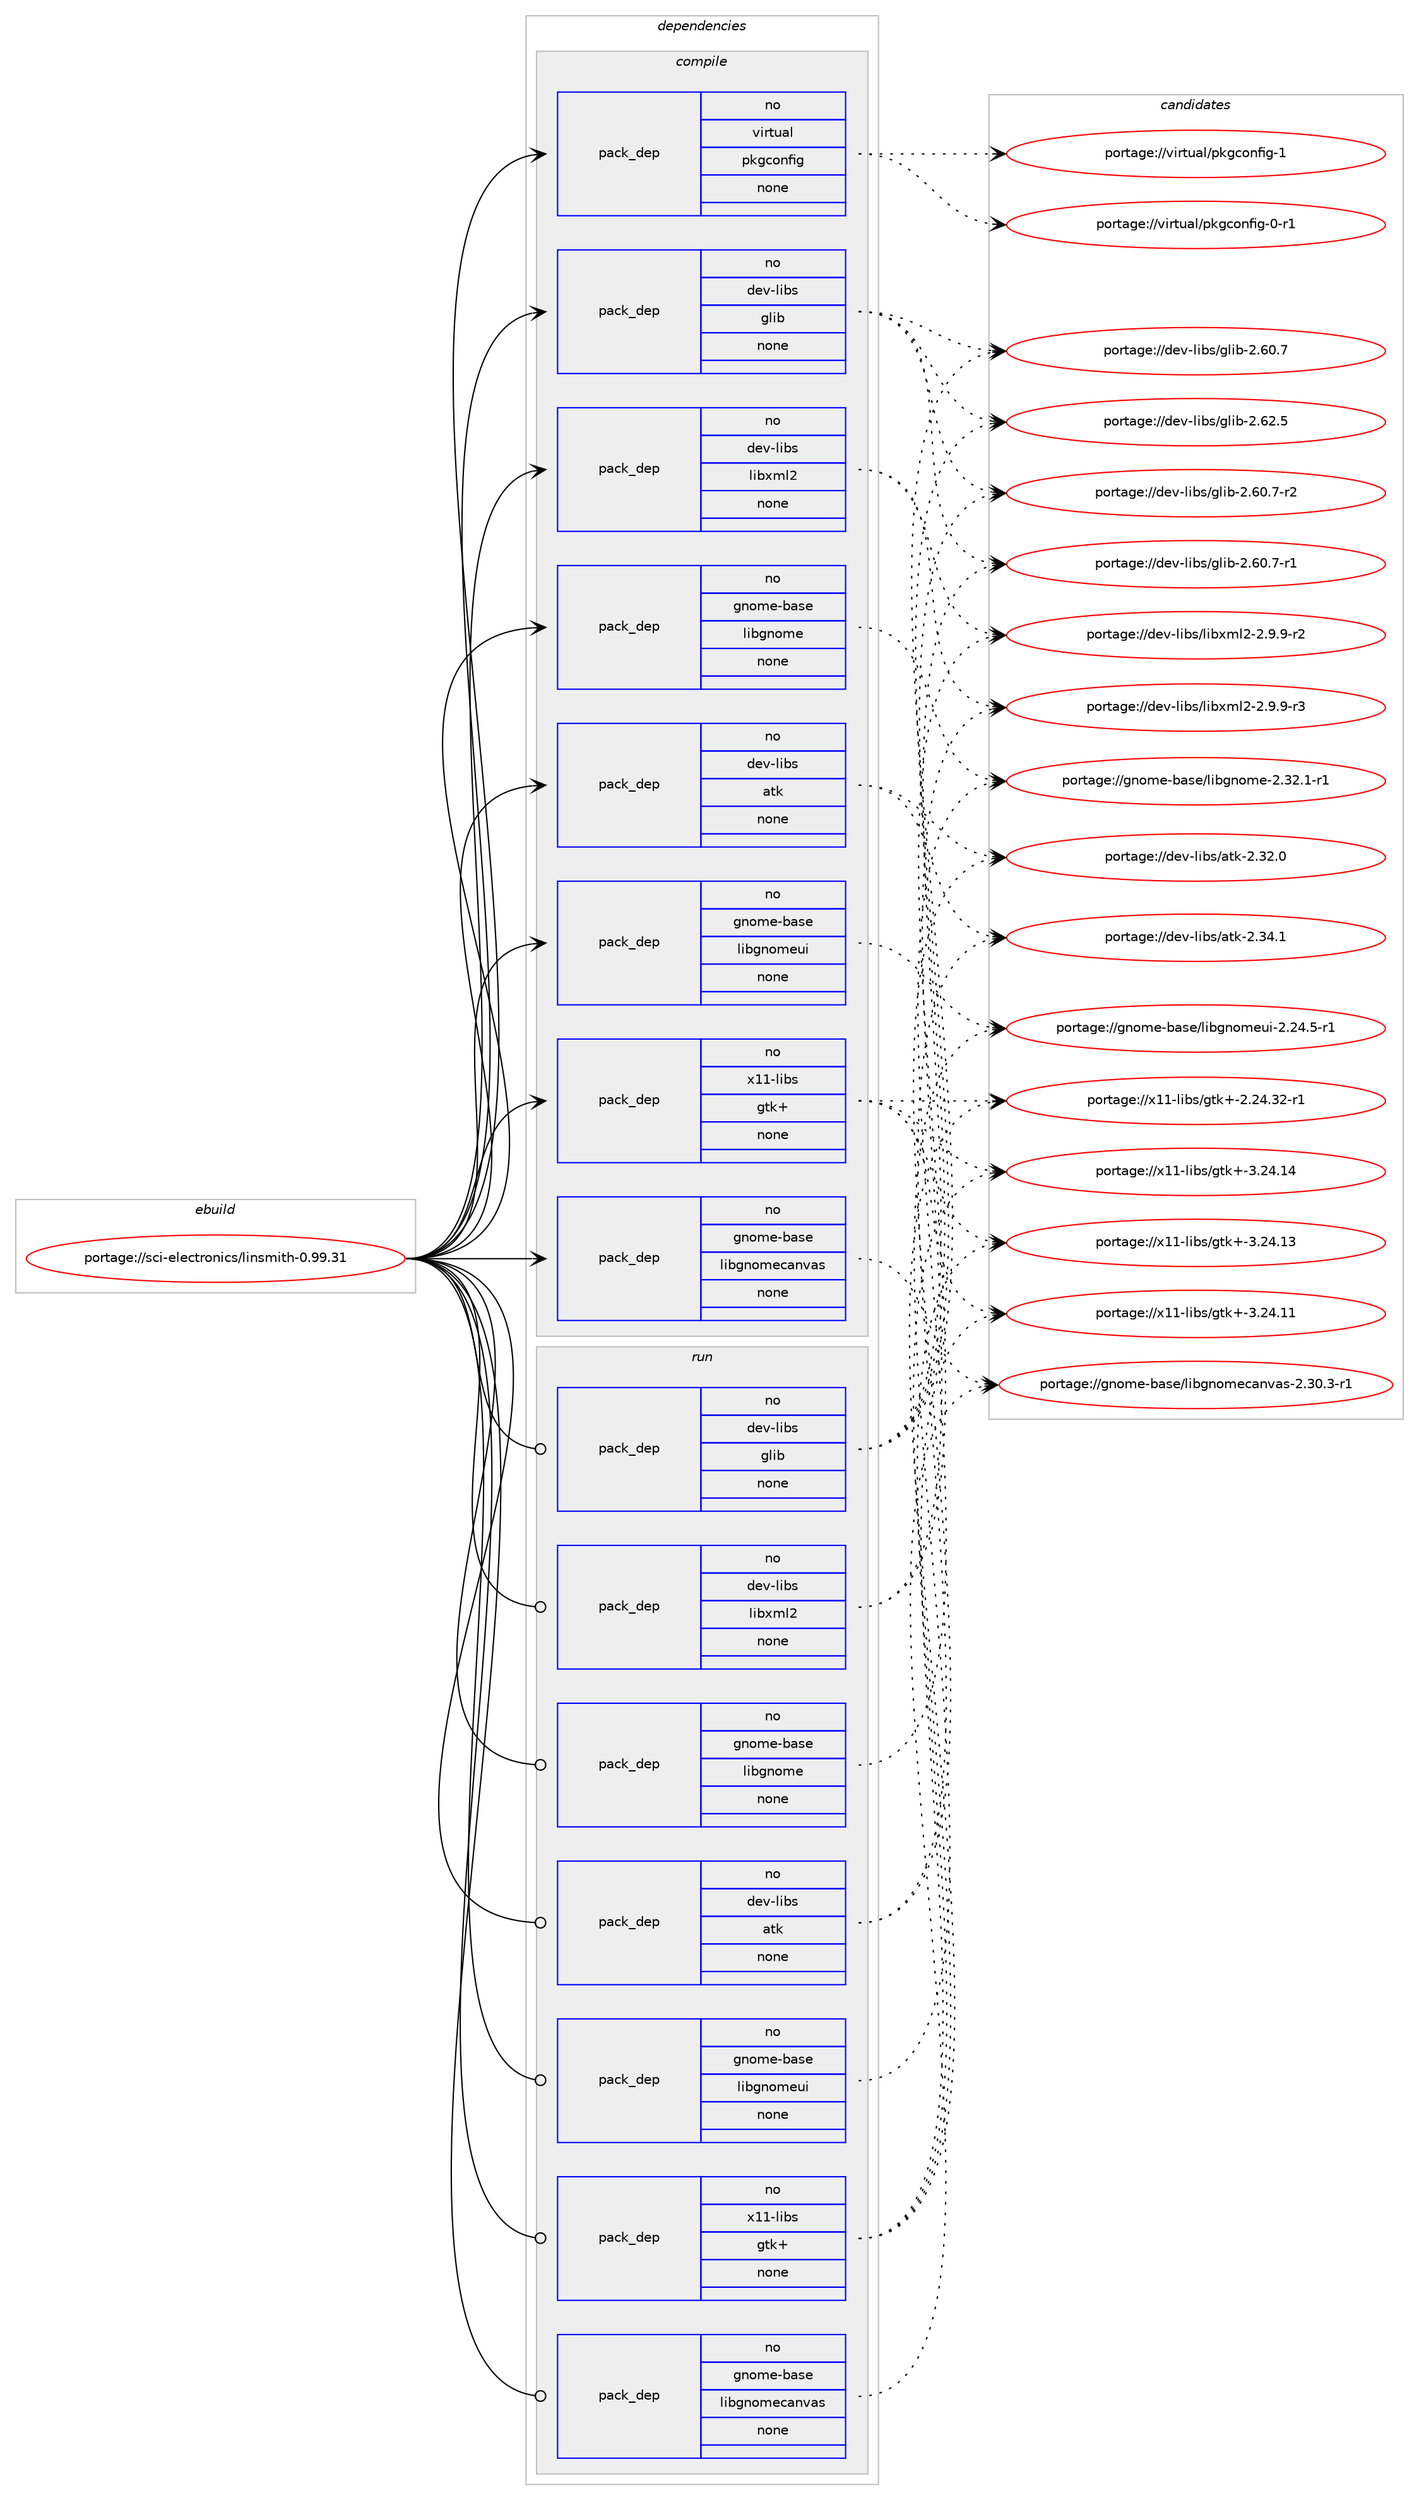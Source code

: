 digraph prolog {

# *************
# Graph options
# *************

newrank=true;
concentrate=true;
compound=true;
graph [rankdir=LR,fontname=Helvetica,fontsize=10,ranksep=1.5];#, ranksep=2.5, nodesep=0.2];
edge  [arrowhead=vee];
node  [fontname=Helvetica,fontsize=10];

# **********
# The ebuild
# **********

subgraph cluster_leftcol {
color=gray;
rank=same;
label=<<i>ebuild</i>>;
id [label="portage://sci-electronics/linsmith-0.99.31", color=red, width=4, href="../sci-electronics/linsmith-0.99.31.svg"];
}

# ****************
# The dependencies
# ****************

subgraph cluster_midcol {
color=gray;
label=<<i>dependencies</i>>;
subgraph cluster_compile {
fillcolor="#eeeeee";
style=filled;
label=<<i>compile</i>>;
subgraph pack32899 {
dependency41258 [label=<<TABLE BORDER="0" CELLBORDER="1" CELLSPACING="0" CELLPADDING="4" WIDTH="220"><TR><TD ROWSPAN="6" CELLPADDING="30">pack_dep</TD></TR><TR><TD WIDTH="110">no</TD></TR><TR><TD>dev-libs</TD></TR><TR><TD>atk</TD></TR><TR><TD>none</TD></TR><TR><TD></TD></TR></TABLE>>, shape=none, color=blue];
}
id:e -> dependency41258:w [weight=20,style="solid",arrowhead="vee"];
subgraph pack32900 {
dependency41259 [label=<<TABLE BORDER="0" CELLBORDER="1" CELLSPACING="0" CELLPADDING="4" WIDTH="220"><TR><TD ROWSPAN="6" CELLPADDING="30">pack_dep</TD></TR><TR><TD WIDTH="110">no</TD></TR><TR><TD>dev-libs</TD></TR><TR><TD>glib</TD></TR><TR><TD>none</TD></TR><TR><TD></TD></TR></TABLE>>, shape=none, color=blue];
}
id:e -> dependency41259:w [weight=20,style="solid",arrowhead="vee"];
subgraph pack32901 {
dependency41260 [label=<<TABLE BORDER="0" CELLBORDER="1" CELLSPACING="0" CELLPADDING="4" WIDTH="220"><TR><TD ROWSPAN="6" CELLPADDING="30">pack_dep</TD></TR><TR><TD WIDTH="110">no</TD></TR><TR><TD>dev-libs</TD></TR><TR><TD>libxml2</TD></TR><TR><TD>none</TD></TR><TR><TD></TD></TR></TABLE>>, shape=none, color=blue];
}
id:e -> dependency41260:w [weight=20,style="solid",arrowhead="vee"];
subgraph pack32902 {
dependency41261 [label=<<TABLE BORDER="0" CELLBORDER="1" CELLSPACING="0" CELLPADDING="4" WIDTH="220"><TR><TD ROWSPAN="6" CELLPADDING="30">pack_dep</TD></TR><TR><TD WIDTH="110">no</TD></TR><TR><TD>gnome-base</TD></TR><TR><TD>libgnome</TD></TR><TR><TD>none</TD></TR><TR><TD></TD></TR></TABLE>>, shape=none, color=blue];
}
id:e -> dependency41261:w [weight=20,style="solid",arrowhead="vee"];
subgraph pack32903 {
dependency41262 [label=<<TABLE BORDER="0" CELLBORDER="1" CELLSPACING="0" CELLPADDING="4" WIDTH="220"><TR><TD ROWSPAN="6" CELLPADDING="30">pack_dep</TD></TR><TR><TD WIDTH="110">no</TD></TR><TR><TD>gnome-base</TD></TR><TR><TD>libgnomecanvas</TD></TR><TR><TD>none</TD></TR><TR><TD></TD></TR></TABLE>>, shape=none, color=blue];
}
id:e -> dependency41262:w [weight=20,style="solid",arrowhead="vee"];
subgraph pack32904 {
dependency41263 [label=<<TABLE BORDER="0" CELLBORDER="1" CELLSPACING="0" CELLPADDING="4" WIDTH="220"><TR><TD ROWSPAN="6" CELLPADDING="30">pack_dep</TD></TR><TR><TD WIDTH="110">no</TD></TR><TR><TD>gnome-base</TD></TR><TR><TD>libgnomeui</TD></TR><TR><TD>none</TD></TR><TR><TD></TD></TR></TABLE>>, shape=none, color=blue];
}
id:e -> dependency41263:w [weight=20,style="solid",arrowhead="vee"];
subgraph pack32905 {
dependency41264 [label=<<TABLE BORDER="0" CELLBORDER="1" CELLSPACING="0" CELLPADDING="4" WIDTH="220"><TR><TD ROWSPAN="6" CELLPADDING="30">pack_dep</TD></TR><TR><TD WIDTH="110">no</TD></TR><TR><TD>virtual</TD></TR><TR><TD>pkgconfig</TD></TR><TR><TD>none</TD></TR><TR><TD></TD></TR></TABLE>>, shape=none, color=blue];
}
id:e -> dependency41264:w [weight=20,style="solid",arrowhead="vee"];
subgraph pack32906 {
dependency41265 [label=<<TABLE BORDER="0" CELLBORDER="1" CELLSPACING="0" CELLPADDING="4" WIDTH="220"><TR><TD ROWSPAN="6" CELLPADDING="30">pack_dep</TD></TR><TR><TD WIDTH="110">no</TD></TR><TR><TD>x11-libs</TD></TR><TR><TD>gtk+</TD></TR><TR><TD>none</TD></TR><TR><TD></TD></TR></TABLE>>, shape=none, color=blue];
}
id:e -> dependency41265:w [weight=20,style="solid",arrowhead="vee"];
}
subgraph cluster_compileandrun {
fillcolor="#eeeeee";
style=filled;
label=<<i>compile and run</i>>;
}
subgraph cluster_run {
fillcolor="#eeeeee";
style=filled;
label=<<i>run</i>>;
subgraph pack32907 {
dependency41266 [label=<<TABLE BORDER="0" CELLBORDER="1" CELLSPACING="0" CELLPADDING="4" WIDTH="220"><TR><TD ROWSPAN="6" CELLPADDING="30">pack_dep</TD></TR><TR><TD WIDTH="110">no</TD></TR><TR><TD>dev-libs</TD></TR><TR><TD>atk</TD></TR><TR><TD>none</TD></TR><TR><TD></TD></TR></TABLE>>, shape=none, color=blue];
}
id:e -> dependency41266:w [weight=20,style="solid",arrowhead="odot"];
subgraph pack32908 {
dependency41267 [label=<<TABLE BORDER="0" CELLBORDER="1" CELLSPACING="0" CELLPADDING="4" WIDTH="220"><TR><TD ROWSPAN="6" CELLPADDING="30">pack_dep</TD></TR><TR><TD WIDTH="110">no</TD></TR><TR><TD>dev-libs</TD></TR><TR><TD>glib</TD></TR><TR><TD>none</TD></TR><TR><TD></TD></TR></TABLE>>, shape=none, color=blue];
}
id:e -> dependency41267:w [weight=20,style="solid",arrowhead="odot"];
subgraph pack32909 {
dependency41268 [label=<<TABLE BORDER="0" CELLBORDER="1" CELLSPACING="0" CELLPADDING="4" WIDTH="220"><TR><TD ROWSPAN="6" CELLPADDING="30">pack_dep</TD></TR><TR><TD WIDTH="110">no</TD></TR><TR><TD>dev-libs</TD></TR><TR><TD>libxml2</TD></TR><TR><TD>none</TD></TR><TR><TD></TD></TR></TABLE>>, shape=none, color=blue];
}
id:e -> dependency41268:w [weight=20,style="solid",arrowhead="odot"];
subgraph pack32910 {
dependency41269 [label=<<TABLE BORDER="0" CELLBORDER="1" CELLSPACING="0" CELLPADDING="4" WIDTH="220"><TR><TD ROWSPAN="6" CELLPADDING="30">pack_dep</TD></TR><TR><TD WIDTH="110">no</TD></TR><TR><TD>gnome-base</TD></TR><TR><TD>libgnome</TD></TR><TR><TD>none</TD></TR><TR><TD></TD></TR></TABLE>>, shape=none, color=blue];
}
id:e -> dependency41269:w [weight=20,style="solid",arrowhead="odot"];
subgraph pack32911 {
dependency41270 [label=<<TABLE BORDER="0" CELLBORDER="1" CELLSPACING="0" CELLPADDING="4" WIDTH="220"><TR><TD ROWSPAN="6" CELLPADDING="30">pack_dep</TD></TR><TR><TD WIDTH="110">no</TD></TR><TR><TD>gnome-base</TD></TR><TR><TD>libgnomecanvas</TD></TR><TR><TD>none</TD></TR><TR><TD></TD></TR></TABLE>>, shape=none, color=blue];
}
id:e -> dependency41270:w [weight=20,style="solid",arrowhead="odot"];
subgraph pack32912 {
dependency41271 [label=<<TABLE BORDER="0" CELLBORDER="1" CELLSPACING="0" CELLPADDING="4" WIDTH="220"><TR><TD ROWSPAN="6" CELLPADDING="30">pack_dep</TD></TR><TR><TD WIDTH="110">no</TD></TR><TR><TD>gnome-base</TD></TR><TR><TD>libgnomeui</TD></TR><TR><TD>none</TD></TR><TR><TD></TD></TR></TABLE>>, shape=none, color=blue];
}
id:e -> dependency41271:w [weight=20,style="solid",arrowhead="odot"];
subgraph pack32913 {
dependency41272 [label=<<TABLE BORDER="0" CELLBORDER="1" CELLSPACING="0" CELLPADDING="4" WIDTH="220"><TR><TD ROWSPAN="6" CELLPADDING="30">pack_dep</TD></TR><TR><TD WIDTH="110">no</TD></TR><TR><TD>x11-libs</TD></TR><TR><TD>gtk+</TD></TR><TR><TD>none</TD></TR><TR><TD></TD></TR></TABLE>>, shape=none, color=blue];
}
id:e -> dependency41272:w [weight=20,style="solid",arrowhead="odot"];
}
}

# **************
# The candidates
# **************

subgraph cluster_choices {
rank=same;
color=gray;
label=<<i>candidates</i>>;

subgraph choice32899 {
color=black;
nodesep=1;
choice1001011184510810598115479711610745504651524649 [label="portage://dev-libs/atk-2.34.1", color=red, width=4,href="../dev-libs/atk-2.34.1.svg"];
choice1001011184510810598115479711610745504651504648 [label="portage://dev-libs/atk-2.32.0", color=red, width=4,href="../dev-libs/atk-2.32.0.svg"];
dependency41258:e -> choice1001011184510810598115479711610745504651524649:w [style=dotted,weight="100"];
dependency41258:e -> choice1001011184510810598115479711610745504651504648:w [style=dotted,weight="100"];
}
subgraph choice32900 {
color=black;
nodesep=1;
choice1001011184510810598115471031081059845504654504653 [label="portage://dev-libs/glib-2.62.5", color=red, width=4,href="../dev-libs/glib-2.62.5.svg"];
choice10010111845108105981154710310810598455046544846554511450 [label="portage://dev-libs/glib-2.60.7-r2", color=red, width=4,href="../dev-libs/glib-2.60.7-r2.svg"];
choice10010111845108105981154710310810598455046544846554511449 [label="portage://dev-libs/glib-2.60.7-r1", color=red, width=4,href="../dev-libs/glib-2.60.7-r1.svg"];
choice1001011184510810598115471031081059845504654484655 [label="portage://dev-libs/glib-2.60.7", color=red, width=4,href="../dev-libs/glib-2.60.7.svg"];
dependency41259:e -> choice1001011184510810598115471031081059845504654504653:w [style=dotted,weight="100"];
dependency41259:e -> choice10010111845108105981154710310810598455046544846554511450:w [style=dotted,weight="100"];
dependency41259:e -> choice10010111845108105981154710310810598455046544846554511449:w [style=dotted,weight="100"];
dependency41259:e -> choice1001011184510810598115471031081059845504654484655:w [style=dotted,weight="100"];
}
subgraph choice32901 {
color=black;
nodesep=1;
choice10010111845108105981154710810598120109108504550465746574511451 [label="portage://dev-libs/libxml2-2.9.9-r3", color=red, width=4,href="../dev-libs/libxml2-2.9.9-r3.svg"];
choice10010111845108105981154710810598120109108504550465746574511450 [label="portage://dev-libs/libxml2-2.9.9-r2", color=red, width=4,href="../dev-libs/libxml2-2.9.9-r2.svg"];
dependency41260:e -> choice10010111845108105981154710810598120109108504550465746574511451:w [style=dotted,weight="100"];
dependency41260:e -> choice10010111845108105981154710810598120109108504550465746574511450:w [style=dotted,weight="100"];
}
subgraph choice32902 {
color=black;
nodesep=1;
choice1031101111091014598971151014710810598103110111109101455046515046494511449 [label="portage://gnome-base/libgnome-2.32.1-r1", color=red, width=4,href="../gnome-base/libgnome-2.32.1-r1.svg"];
dependency41261:e -> choice1031101111091014598971151014710810598103110111109101455046515046494511449:w [style=dotted,weight="100"];
}
subgraph choice32903 {
color=black;
nodesep=1;
choice1031101111091014598971151014710810598103110111109101999711011897115455046514846514511449 [label="portage://gnome-base/libgnomecanvas-2.30.3-r1", color=red, width=4,href="../gnome-base/libgnomecanvas-2.30.3-r1.svg"];
dependency41262:e -> choice1031101111091014598971151014710810598103110111109101999711011897115455046514846514511449:w [style=dotted,weight="100"];
}
subgraph choice32904 {
color=black;
nodesep=1;
choice1031101111091014598971151014710810598103110111109101117105455046505246534511449 [label="portage://gnome-base/libgnomeui-2.24.5-r1", color=red, width=4,href="../gnome-base/libgnomeui-2.24.5-r1.svg"];
dependency41263:e -> choice1031101111091014598971151014710810598103110111109101117105455046505246534511449:w [style=dotted,weight="100"];
}
subgraph choice32905 {
color=black;
nodesep=1;
choice1181051141161179710847112107103991111101021051034549 [label="portage://virtual/pkgconfig-1", color=red, width=4,href="../virtual/pkgconfig-1.svg"];
choice11810511411611797108471121071039911111010210510345484511449 [label="portage://virtual/pkgconfig-0-r1", color=red, width=4,href="../virtual/pkgconfig-0-r1.svg"];
dependency41264:e -> choice1181051141161179710847112107103991111101021051034549:w [style=dotted,weight="100"];
dependency41264:e -> choice11810511411611797108471121071039911111010210510345484511449:w [style=dotted,weight="100"];
}
subgraph choice32906 {
color=black;
nodesep=1;
choice1204949451081059811547103116107434551465052464952 [label="portage://x11-libs/gtk+-3.24.14", color=red, width=4,href="../x11-libs/gtk+-3.24.14.svg"];
choice1204949451081059811547103116107434551465052464951 [label="portage://x11-libs/gtk+-3.24.13", color=red, width=4,href="../x11-libs/gtk+-3.24.13.svg"];
choice1204949451081059811547103116107434551465052464949 [label="portage://x11-libs/gtk+-3.24.11", color=red, width=4,href="../x11-libs/gtk+-3.24.11.svg"];
choice12049494510810598115471031161074345504650524651504511449 [label="portage://x11-libs/gtk+-2.24.32-r1", color=red, width=4,href="../x11-libs/gtk+-2.24.32-r1.svg"];
dependency41265:e -> choice1204949451081059811547103116107434551465052464952:w [style=dotted,weight="100"];
dependency41265:e -> choice1204949451081059811547103116107434551465052464951:w [style=dotted,weight="100"];
dependency41265:e -> choice1204949451081059811547103116107434551465052464949:w [style=dotted,weight="100"];
dependency41265:e -> choice12049494510810598115471031161074345504650524651504511449:w [style=dotted,weight="100"];
}
subgraph choice32907 {
color=black;
nodesep=1;
choice1001011184510810598115479711610745504651524649 [label="portage://dev-libs/atk-2.34.1", color=red, width=4,href="../dev-libs/atk-2.34.1.svg"];
choice1001011184510810598115479711610745504651504648 [label="portage://dev-libs/atk-2.32.0", color=red, width=4,href="../dev-libs/atk-2.32.0.svg"];
dependency41266:e -> choice1001011184510810598115479711610745504651524649:w [style=dotted,weight="100"];
dependency41266:e -> choice1001011184510810598115479711610745504651504648:w [style=dotted,weight="100"];
}
subgraph choice32908 {
color=black;
nodesep=1;
choice1001011184510810598115471031081059845504654504653 [label="portage://dev-libs/glib-2.62.5", color=red, width=4,href="../dev-libs/glib-2.62.5.svg"];
choice10010111845108105981154710310810598455046544846554511450 [label="portage://dev-libs/glib-2.60.7-r2", color=red, width=4,href="../dev-libs/glib-2.60.7-r2.svg"];
choice10010111845108105981154710310810598455046544846554511449 [label="portage://dev-libs/glib-2.60.7-r1", color=red, width=4,href="../dev-libs/glib-2.60.7-r1.svg"];
choice1001011184510810598115471031081059845504654484655 [label="portage://dev-libs/glib-2.60.7", color=red, width=4,href="../dev-libs/glib-2.60.7.svg"];
dependency41267:e -> choice1001011184510810598115471031081059845504654504653:w [style=dotted,weight="100"];
dependency41267:e -> choice10010111845108105981154710310810598455046544846554511450:w [style=dotted,weight="100"];
dependency41267:e -> choice10010111845108105981154710310810598455046544846554511449:w [style=dotted,weight="100"];
dependency41267:e -> choice1001011184510810598115471031081059845504654484655:w [style=dotted,weight="100"];
}
subgraph choice32909 {
color=black;
nodesep=1;
choice10010111845108105981154710810598120109108504550465746574511451 [label="portage://dev-libs/libxml2-2.9.9-r3", color=red, width=4,href="../dev-libs/libxml2-2.9.9-r3.svg"];
choice10010111845108105981154710810598120109108504550465746574511450 [label="portage://dev-libs/libxml2-2.9.9-r2", color=red, width=4,href="../dev-libs/libxml2-2.9.9-r2.svg"];
dependency41268:e -> choice10010111845108105981154710810598120109108504550465746574511451:w [style=dotted,weight="100"];
dependency41268:e -> choice10010111845108105981154710810598120109108504550465746574511450:w [style=dotted,weight="100"];
}
subgraph choice32910 {
color=black;
nodesep=1;
choice1031101111091014598971151014710810598103110111109101455046515046494511449 [label="portage://gnome-base/libgnome-2.32.1-r1", color=red, width=4,href="../gnome-base/libgnome-2.32.1-r1.svg"];
dependency41269:e -> choice1031101111091014598971151014710810598103110111109101455046515046494511449:w [style=dotted,weight="100"];
}
subgraph choice32911 {
color=black;
nodesep=1;
choice1031101111091014598971151014710810598103110111109101999711011897115455046514846514511449 [label="portage://gnome-base/libgnomecanvas-2.30.3-r1", color=red, width=4,href="../gnome-base/libgnomecanvas-2.30.3-r1.svg"];
dependency41270:e -> choice1031101111091014598971151014710810598103110111109101999711011897115455046514846514511449:w [style=dotted,weight="100"];
}
subgraph choice32912 {
color=black;
nodesep=1;
choice1031101111091014598971151014710810598103110111109101117105455046505246534511449 [label="portage://gnome-base/libgnomeui-2.24.5-r1", color=red, width=4,href="../gnome-base/libgnomeui-2.24.5-r1.svg"];
dependency41271:e -> choice1031101111091014598971151014710810598103110111109101117105455046505246534511449:w [style=dotted,weight="100"];
}
subgraph choice32913 {
color=black;
nodesep=1;
choice1204949451081059811547103116107434551465052464952 [label="portage://x11-libs/gtk+-3.24.14", color=red, width=4,href="../x11-libs/gtk+-3.24.14.svg"];
choice1204949451081059811547103116107434551465052464951 [label="portage://x11-libs/gtk+-3.24.13", color=red, width=4,href="../x11-libs/gtk+-3.24.13.svg"];
choice1204949451081059811547103116107434551465052464949 [label="portage://x11-libs/gtk+-3.24.11", color=red, width=4,href="../x11-libs/gtk+-3.24.11.svg"];
choice12049494510810598115471031161074345504650524651504511449 [label="portage://x11-libs/gtk+-2.24.32-r1", color=red, width=4,href="../x11-libs/gtk+-2.24.32-r1.svg"];
dependency41272:e -> choice1204949451081059811547103116107434551465052464952:w [style=dotted,weight="100"];
dependency41272:e -> choice1204949451081059811547103116107434551465052464951:w [style=dotted,weight="100"];
dependency41272:e -> choice1204949451081059811547103116107434551465052464949:w [style=dotted,weight="100"];
dependency41272:e -> choice12049494510810598115471031161074345504650524651504511449:w [style=dotted,weight="100"];
}
}

}
